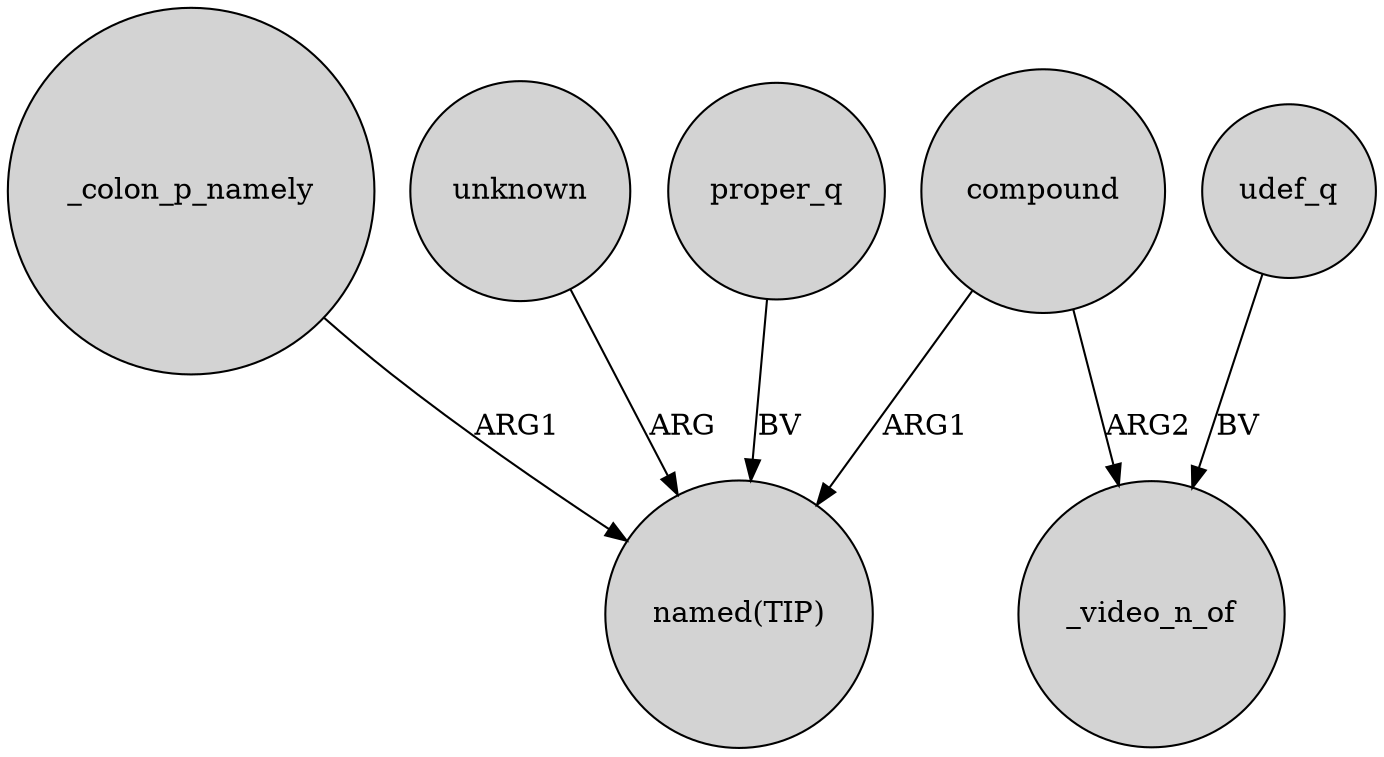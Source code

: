 digraph {
	node [shape=circle style=filled]
	_colon_p_namely -> "named(TIP)" [label=ARG1]
	unknown -> "named(TIP)" [label=ARG]
	proper_q -> "named(TIP)" [label=BV]
	udef_q -> _video_n_of [label=BV]
	compound -> "named(TIP)" [label=ARG1]
	compound -> _video_n_of [label=ARG2]
}
